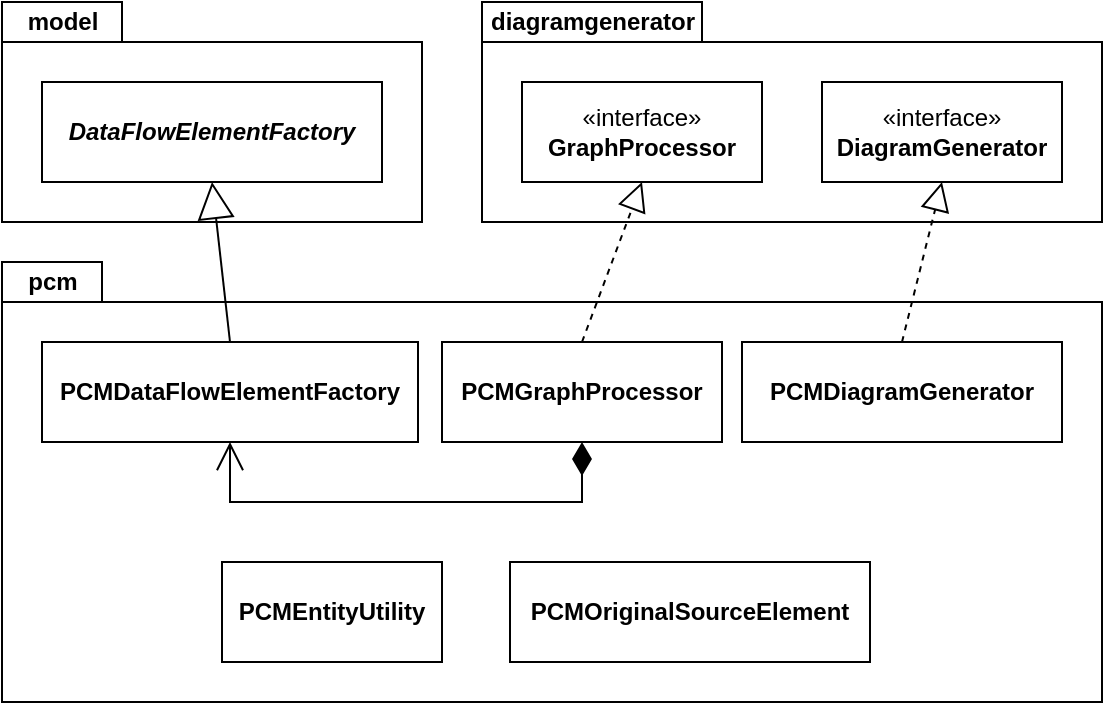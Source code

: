 <mxfile version="21.7.5" type="device">
  <diagram name="Seite-1" id="e-wyYqwjdzoaA5SkaL2N">
    <mxGraphModel dx="1195" dy="660" grid="1" gridSize="10" guides="1" tooltips="1" connect="1" arrows="1" fold="1" page="1" pageScale="1" pageWidth="827" pageHeight="1169" math="0" shadow="0">
      <root>
        <mxCell id="0" />
        <mxCell id="1" parent="0" />
        <mxCell id="Jmxpw6SpZu41uGRwyS60-47" value="" style="shape=folder;fontStyle=1;spacingTop=10;tabWidth=60;tabHeight=20;tabPosition=left;html=1;whiteSpace=wrap;" vertex="1" parent="1">
          <mxGeometry x="160" y="40" width="210" height="110" as="geometry" />
        </mxCell>
        <mxCell id="Jmxpw6SpZu41uGRwyS60-48" value="" style="shape=folder;fontStyle=1;spacingTop=10;tabWidth=110;tabHeight=20;tabPosition=left;html=1;whiteSpace=wrap;" vertex="1" parent="1">
          <mxGeometry x="400" y="40" width="310" height="110" as="geometry" />
        </mxCell>
        <mxCell id="Jmxpw6SpZu41uGRwyS60-49" value="" style="shape=folder;fontStyle=1;spacingTop=10;tabWidth=50;tabHeight=20;tabPosition=left;html=1;whiteSpace=wrap;" vertex="1" parent="1">
          <mxGeometry x="160" y="170" width="550" height="220" as="geometry" />
        </mxCell>
        <mxCell id="Jmxpw6SpZu41uGRwyS60-50" value="&lt;i&gt;&lt;b&gt;DataFlowElementFactory&lt;/b&gt;&lt;/i&gt;" style="html=1;whiteSpace=wrap;" vertex="1" parent="1">
          <mxGeometry x="180" y="80" width="170" height="50" as="geometry" />
        </mxCell>
        <mxCell id="Jmxpw6SpZu41uGRwyS60-51" value="model" style="text;align=center;fontStyle=1;verticalAlign=middle;spacingLeft=3;spacingRight=3;strokeColor=none;rotatable=0;points=[[0,0.5],[1,0.5]];portConstraint=eastwest;html=1;" vertex="1" parent="1">
          <mxGeometry x="160" y="40" width="60" height="20" as="geometry" />
        </mxCell>
        <mxCell id="Jmxpw6SpZu41uGRwyS60-52" value="&lt;div&gt;«interface»&lt;/div&gt;&lt;div&gt;&lt;b&gt;DiagramGenerator&lt;/b&gt;&lt;/div&gt;" style="html=1;whiteSpace=wrap;" vertex="1" parent="1">
          <mxGeometry x="570" y="80" width="120" height="50" as="geometry" />
        </mxCell>
        <mxCell id="Jmxpw6SpZu41uGRwyS60-53" value="&lt;div&gt;diagramgenerator&lt;/div&gt;" style="text;align=center;fontStyle=1;verticalAlign=middle;spacingLeft=3;spacingRight=3;strokeColor=none;rotatable=0;points=[[0,0.5],[1,0.5]];portConstraint=eastwest;html=1;" vertex="1" parent="1">
          <mxGeometry x="400" y="40" width="110" height="20" as="geometry" />
        </mxCell>
        <mxCell id="Jmxpw6SpZu41uGRwyS60-54" value="pcm" style="text;align=center;fontStyle=1;verticalAlign=middle;spacingLeft=3;spacingRight=3;strokeColor=none;rotatable=0;points=[[0,0.5],[1,0.5]];portConstraint=eastwest;html=1;" vertex="1" parent="1">
          <mxGeometry x="160" y="170" width="50" height="20" as="geometry" />
        </mxCell>
        <mxCell id="Jmxpw6SpZu41uGRwyS60-55" value="&lt;b&gt;PCMDataFlowElementFactory&lt;/b&gt;" style="html=1;whiteSpace=wrap;" vertex="1" parent="1">
          <mxGeometry x="180" y="210" width="188" height="50" as="geometry" />
        </mxCell>
        <mxCell id="Jmxpw6SpZu41uGRwyS60-56" value="&lt;b&gt;PCMGraphProcessor&lt;/b&gt;" style="html=1;whiteSpace=wrap;" vertex="1" parent="1">
          <mxGeometry x="380" y="210" width="140" height="50" as="geometry" />
        </mxCell>
        <mxCell id="Jmxpw6SpZu41uGRwyS60-57" value="&lt;b&gt;PCMDiagramGenerator&lt;/b&gt;" style="html=1;whiteSpace=wrap;" vertex="1" parent="1">
          <mxGeometry x="530" y="210" width="160" height="50" as="geometry" />
        </mxCell>
        <mxCell id="Jmxpw6SpZu41uGRwyS60-58" value="&lt;div&gt;«interface»&lt;/div&gt;&lt;div&gt;&lt;b&gt;GraphProcessor&lt;/b&gt;&lt;/div&gt;" style="html=1;whiteSpace=wrap;" vertex="1" parent="1">
          <mxGeometry x="420" y="80" width="120" height="50" as="geometry" />
        </mxCell>
        <mxCell id="Jmxpw6SpZu41uGRwyS60-59" value="&lt;b&gt;PCMEntityUtility&lt;/b&gt;" style="html=1;whiteSpace=wrap;" vertex="1" parent="1">
          <mxGeometry x="270" y="320" width="110" height="50" as="geometry" />
        </mxCell>
        <mxCell id="Jmxpw6SpZu41uGRwyS60-60" value="&lt;b&gt;PCMOriginalSourceElement&lt;br&gt;&lt;/b&gt;" style="html=1;whiteSpace=wrap;" vertex="1" parent="1">
          <mxGeometry x="414" y="320" width="180" height="50" as="geometry" />
        </mxCell>
        <mxCell id="Jmxpw6SpZu41uGRwyS60-61" value="" style="endArrow=open;html=1;endSize=12;startArrow=diamondThin;startSize=14;startFill=1;edgeStyle=orthogonalEdgeStyle;align=left;verticalAlign=bottom;rounded=0;entryX=0.5;entryY=1;entryDx=0;entryDy=0;exitX=0.5;exitY=1;exitDx=0;exitDy=0;" edge="1" parent="1" source="Jmxpw6SpZu41uGRwyS60-56" target="Jmxpw6SpZu41uGRwyS60-55">
          <mxGeometry x="-1" y="3" relative="1" as="geometry">
            <mxPoint x="290" y="250" as="sourcePoint" />
            <mxPoint x="450" y="250" as="targetPoint" />
            <Array as="points">
              <mxPoint x="450" y="290" />
              <mxPoint x="274" y="290" />
            </Array>
          </mxGeometry>
        </mxCell>
        <mxCell id="Jmxpw6SpZu41uGRwyS60-62" value="" style="endArrow=block;endSize=16;endFill=0;html=1;rounded=0;exitX=0.5;exitY=0;exitDx=0;exitDy=0;entryX=0.5;entryY=1;entryDx=0;entryDy=0;" edge="1" parent="1" source="Jmxpw6SpZu41uGRwyS60-55" target="Jmxpw6SpZu41uGRwyS60-50">
          <mxGeometry width="160" relative="1" as="geometry">
            <mxPoint x="290" y="250" as="sourcePoint" />
            <mxPoint x="450" y="250" as="targetPoint" />
          </mxGeometry>
        </mxCell>
        <mxCell id="Jmxpw6SpZu41uGRwyS60-63" value="" style="endArrow=block;dashed=1;endFill=0;endSize=12;html=1;rounded=0;exitX=0.5;exitY=0;exitDx=0;exitDy=0;entryX=0.5;entryY=1;entryDx=0;entryDy=0;" edge="1" parent="1" source="Jmxpw6SpZu41uGRwyS60-57" target="Jmxpw6SpZu41uGRwyS60-52">
          <mxGeometry width="160" relative="1" as="geometry">
            <mxPoint x="290" y="250" as="sourcePoint" />
            <mxPoint x="450" y="250" as="targetPoint" />
          </mxGeometry>
        </mxCell>
        <mxCell id="Jmxpw6SpZu41uGRwyS60-64" value="" style="endArrow=block;dashed=1;endFill=0;endSize=12;html=1;rounded=0;exitX=0.5;exitY=0;exitDx=0;exitDy=0;entryX=0.5;entryY=1;entryDx=0;entryDy=0;" edge="1" parent="1" source="Jmxpw6SpZu41uGRwyS60-56" target="Jmxpw6SpZu41uGRwyS60-58">
          <mxGeometry width="160" relative="1" as="geometry">
            <mxPoint x="620" y="220" as="sourcePoint" />
            <mxPoint x="640" y="140" as="targetPoint" />
          </mxGeometry>
        </mxCell>
      </root>
    </mxGraphModel>
  </diagram>
</mxfile>
